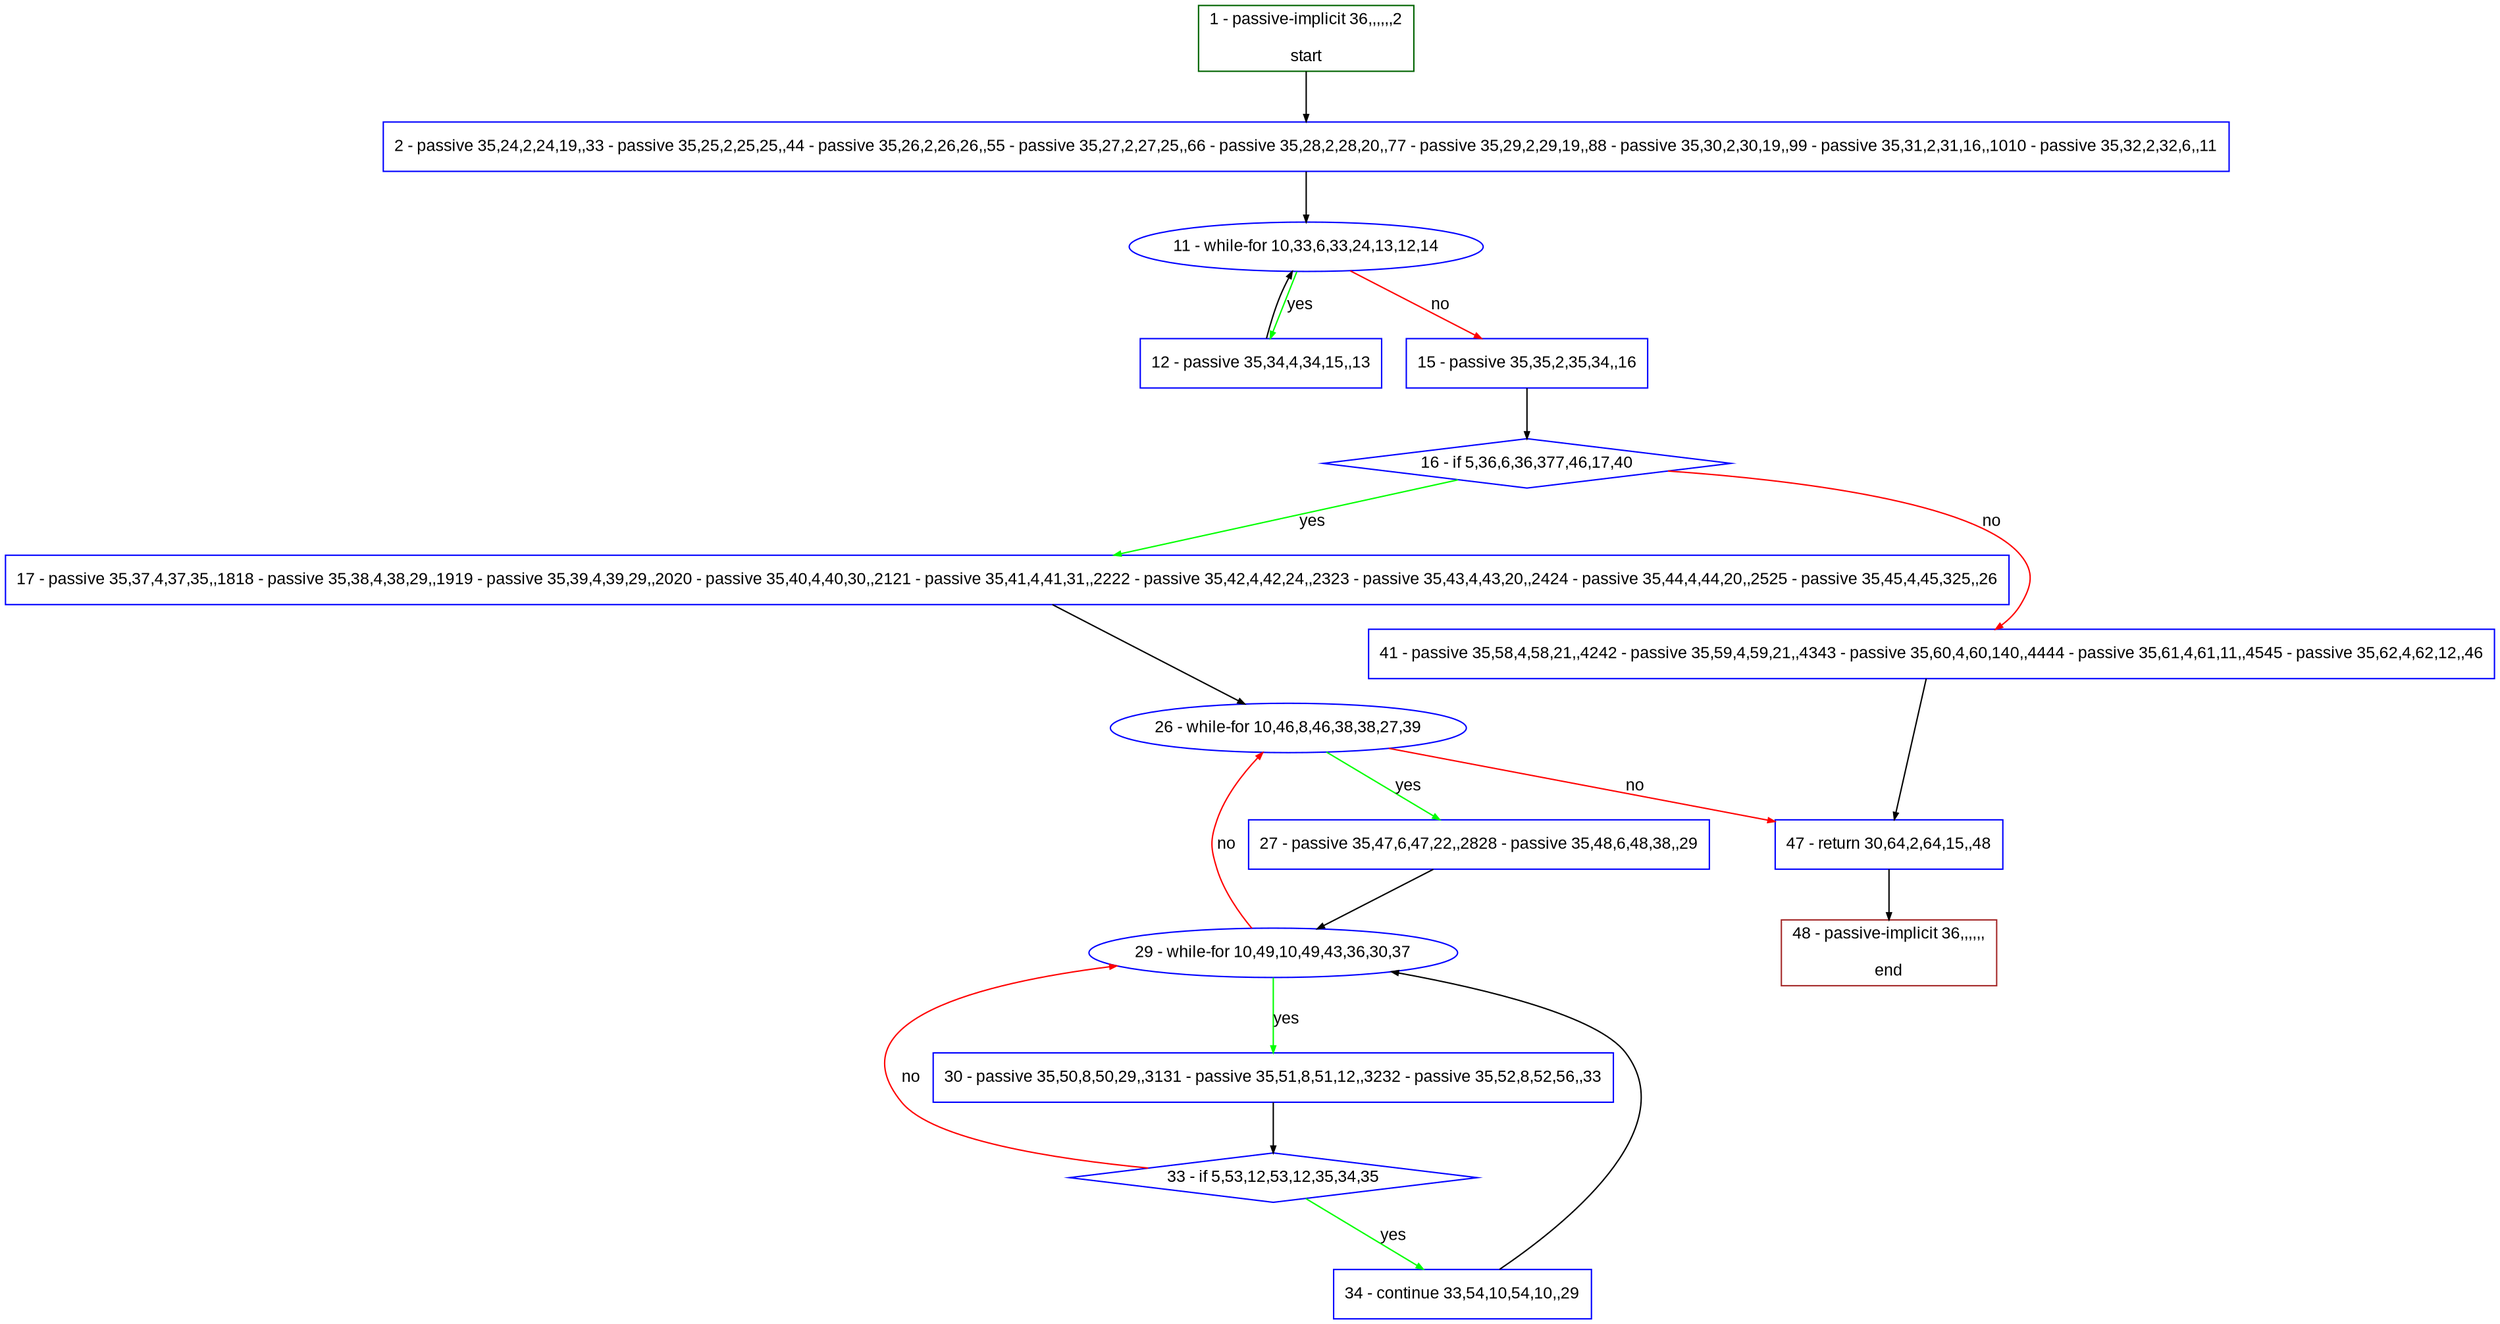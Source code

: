 digraph "" {
  graph [pack="true", label="", fontsize="12", packmode="clust", fontname="Arial", fillcolor="#FFFFCC", bgcolor="white", style="rounded,filled", compound="true"];
  node [node_initialized="no", label="", color="grey", fontsize="12", fillcolor="white", fontname="Arial", style="filled", shape="rectangle", compound="true", fixedsize="false"];
  edge [fontcolor="black", arrowhead="normal", arrowtail="none", arrowsize="0.5", ltail="", label="", color="black", fontsize="12", lhead="", fontname="Arial", dir="forward", compound="true"];
  __N1 [label="2 - passive 35,24,2,24,19,,33 - passive 35,25,2,25,25,,44 - passive 35,26,2,26,26,,55 - passive 35,27,2,27,25,,66 - passive 35,28,2,28,20,,77 - passive 35,29,2,29,19,,88 - passive 35,30,2,30,19,,99 - passive 35,31,2,31,16,,1010 - passive 35,32,2,32,6,,11", color="#0000ff", fillcolor="#ffffff", style="filled", shape="box"];
  __N2 [label="1 - passive-implicit 36,,,,,,2\n\nstart", color="#006400", fillcolor="#ffffff", style="filled", shape="box"];
  __N3 [label="11 - while-for 10,33,6,33,24,13,12,14", color="#0000ff", fillcolor="#ffffff", style="filled", shape="oval"];
  __N4 [label="12 - passive 35,34,4,34,15,,13", color="#0000ff", fillcolor="#ffffff", style="filled", shape="box"];
  __N5 [label="15 - passive 35,35,2,35,34,,16", color="#0000ff", fillcolor="#ffffff", style="filled", shape="box"];
  __N6 [label="16 - if 5,36,6,36,377,46,17,40", color="#0000ff", fillcolor="#ffffff", style="filled", shape="diamond"];
  __N7 [label="17 - passive 35,37,4,37,35,,1818 - passive 35,38,4,38,29,,1919 - passive 35,39,4,39,29,,2020 - passive 35,40,4,40,30,,2121 - passive 35,41,4,41,31,,2222 - passive 35,42,4,42,24,,2323 - passive 35,43,4,43,20,,2424 - passive 35,44,4,44,20,,2525 - passive 35,45,4,45,325,,26", color="#0000ff", fillcolor="#ffffff", style="filled", shape="box"];
  __N8 [label="41 - passive 35,58,4,58,21,,4242 - passive 35,59,4,59,21,,4343 - passive 35,60,4,60,140,,4444 - passive 35,61,4,61,11,,4545 - passive 35,62,4,62,12,,46", color="#0000ff", fillcolor="#ffffff", style="filled", shape="box"];
  __N9 [label="26 - while-for 10,46,8,46,38,38,27,39", color="#0000ff", fillcolor="#ffffff", style="filled", shape="oval"];
  __N10 [label="27 - passive 35,47,6,47,22,,2828 - passive 35,48,6,48,38,,29", color="#0000ff", fillcolor="#ffffff", style="filled", shape="box"];
  __N11 [label="47 - return 30,64,2,64,15,,48", color="#0000ff", fillcolor="#ffffff", style="filled", shape="box"];
  __N12 [label="29 - while-for 10,49,10,49,43,36,30,37", color="#0000ff", fillcolor="#ffffff", style="filled", shape="oval"];
  __N13 [label="30 - passive 35,50,8,50,29,,3131 - passive 35,51,8,51,12,,3232 - passive 35,52,8,52,56,,33", color="#0000ff", fillcolor="#ffffff", style="filled", shape="box"];
  __N14 [label="33 - if 5,53,12,53,12,35,34,35", color="#0000ff", fillcolor="#ffffff", style="filled", shape="diamond"];
  __N15 [label="34 - continue 33,54,10,54,10,,29", color="#0000ff", fillcolor="#ffffff", style="filled", shape="box"];
  __N16 [label="48 - passive-implicit 36,,,,,,\n\nend", color="#a52a2a", fillcolor="#ffffff", style="filled", shape="box"];
  __N2 -> __N1 [arrowhead="normal", arrowtail="none", color="#000000", label="", dir="forward"];
  __N1 -> __N3 [arrowhead="normal", arrowtail="none", color="#000000", label="", dir="forward"];
  __N3 -> __N4 [arrowhead="normal", arrowtail="none", color="#00ff00", label="yes", dir="forward"];
  __N4 -> __N3 [arrowhead="normal", arrowtail="none", color="#000000", label="", dir="forward"];
  __N3 -> __N5 [arrowhead="normal", arrowtail="none", color="#ff0000", label="no", dir="forward"];
  __N5 -> __N6 [arrowhead="normal", arrowtail="none", color="#000000", label="", dir="forward"];
  __N6 -> __N7 [arrowhead="normal", arrowtail="none", color="#00ff00", label="yes", dir="forward"];
  __N6 -> __N8 [arrowhead="normal", arrowtail="none", color="#ff0000", label="no", dir="forward"];
  __N7 -> __N9 [arrowhead="normal", arrowtail="none", color="#000000", label="", dir="forward"];
  __N9 -> __N10 [arrowhead="normal", arrowtail="none", color="#00ff00", label="yes", dir="forward"];
  __N9 -> __N11 [arrowhead="normal", arrowtail="none", color="#ff0000", label="no", dir="forward"];
  __N10 -> __N12 [arrowhead="normal", arrowtail="none", color="#000000", label="", dir="forward"];
  __N12 -> __N9 [arrowhead="normal", arrowtail="none", color="#ff0000", label="no", dir="forward"];
  __N12 -> __N13 [arrowhead="normal", arrowtail="none", color="#00ff00", label="yes", dir="forward"];
  __N13 -> __N14 [arrowhead="normal", arrowtail="none", color="#000000", label="", dir="forward"];
  __N14 -> __N12 [arrowhead="normal", arrowtail="none", color="#ff0000", label="no", dir="forward"];
  __N14 -> __N15 [arrowhead="normal", arrowtail="none", color="#00ff00", label="yes", dir="forward"];
  __N15 -> __N12 [arrowhead="normal", arrowtail="none", color="#000000", label="", dir="forward"];
  __N8 -> __N11 [arrowhead="normal", arrowtail="none", color="#000000", label="", dir="forward"];
  __N11 -> __N16 [arrowhead="normal", arrowtail="none", color="#000000", label="", dir="forward"];
}
